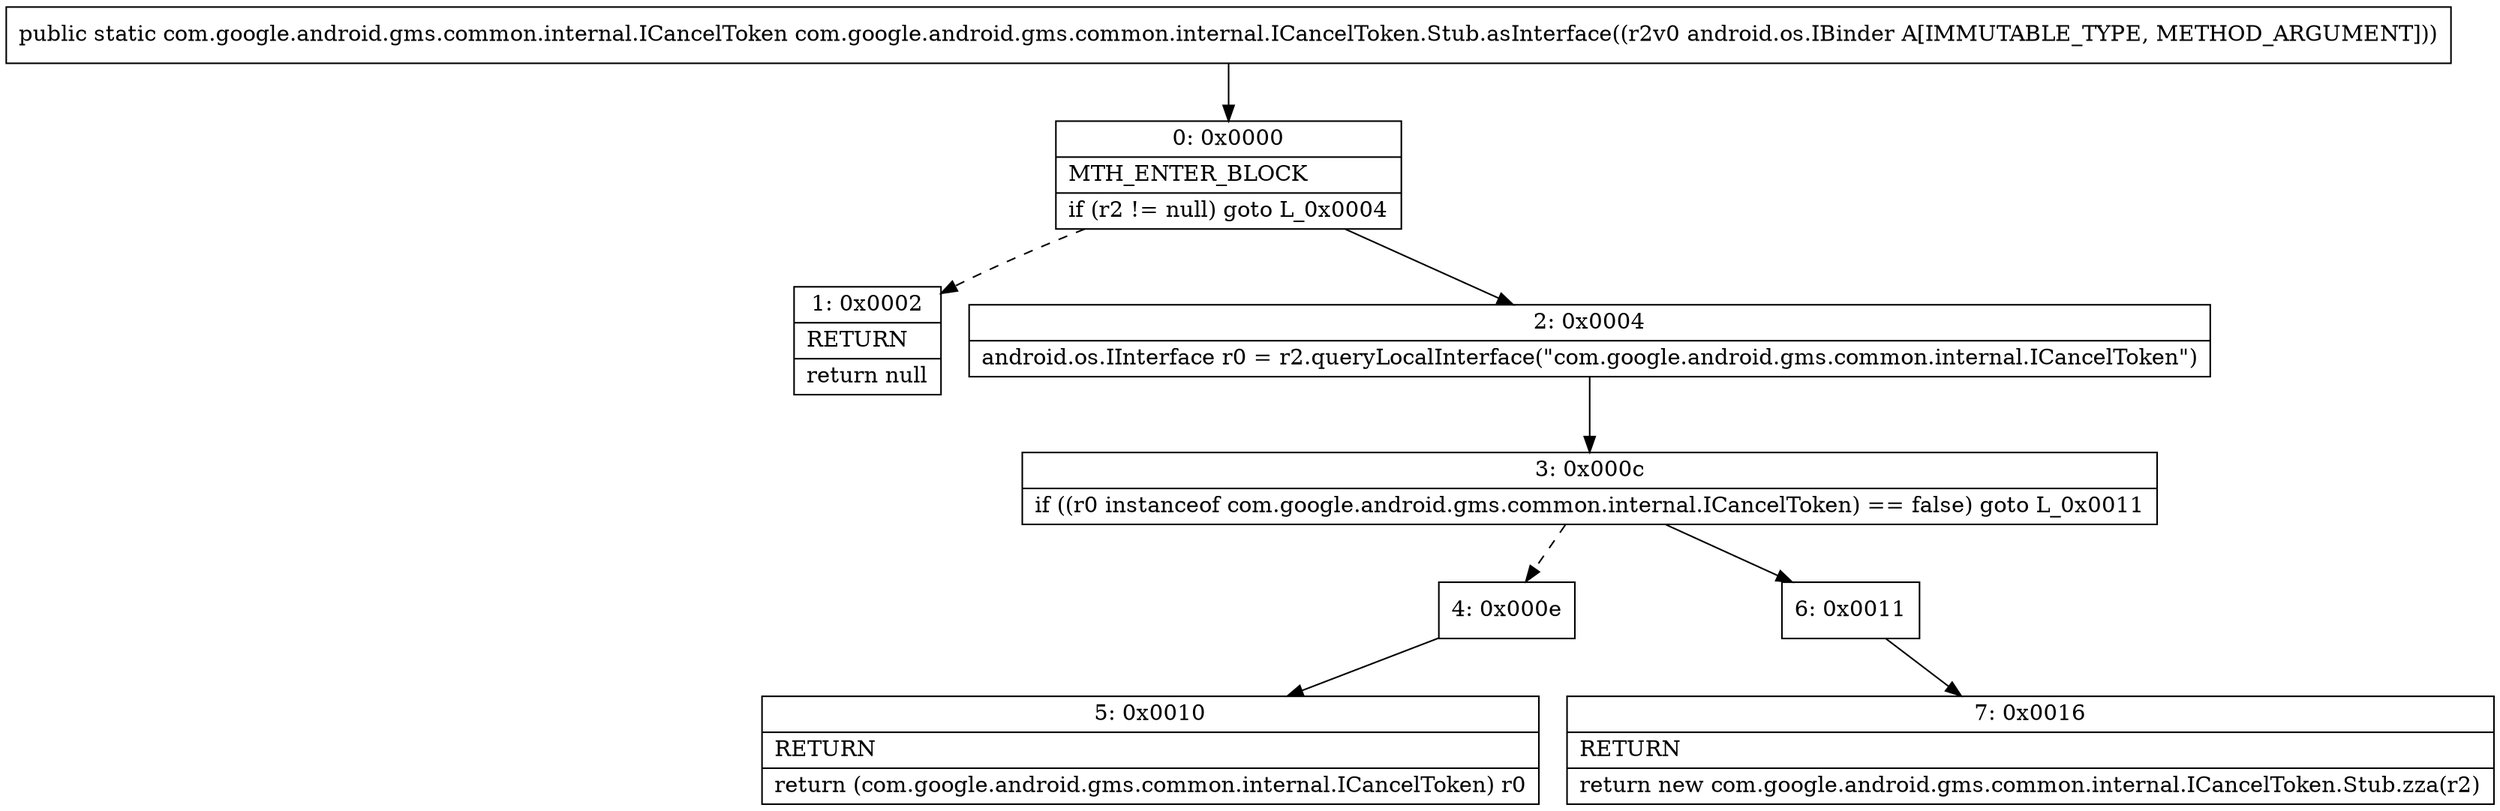 digraph "CFG forcom.google.android.gms.common.internal.ICancelToken.Stub.asInterface(Landroid\/os\/IBinder;)Lcom\/google\/android\/gms\/common\/internal\/ICancelToken;" {
Node_0 [shape=record,label="{0\:\ 0x0000|MTH_ENTER_BLOCK\l|if (r2 != null) goto L_0x0004\l}"];
Node_1 [shape=record,label="{1\:\ 0x0002|RETURN\l|return null\l}"];
Node_2 [shape=record,label="{2\:\ 0x0004|android.os.IInterface r0 = r2.queryLocalInterface(\"com.google.android.gms.common.internal.ICancelToken\")\l}"];
Node_3 [shape=record,label="{3\:\ 0x000c|if ((r0 instanceof com.google.android.gms.common.internal.ICancelToken) == false) goto L_0x0011\l}"];
Node_4 [shape=record,label="{4\:\ 0x000e}"];
Node_5 [shape=record,label="{5\:\ 0x0010|RETURN\l|return (com.google.android.gms.common.internal.ICancelToken) r0\l}"];
Node_6 [shape=record,label="{6\:\ 0x0011}"];
Node_7 [shape=record,label="{7\:\ 0x0016|RETURN\l|return new com.google.android.gms.common.internal.ICancelToken.Stub.zza(r2)\l}"];
MethodNode[shape=record,label="{public static com.google.android.gms.common.internal.ICancelToken com.google.android.gms.common.internal.ICancelToken.Stub.asInterface((r2v0 android.os.IBinder A[IMMUTABLE_TYPE, METHOD_ARGUMENT])) }"];
MethodNode -> Node_0;
Node_0 -> Node_1[style=dashed];
Node_0 -> Node_2;
Node_2 -> Node_3;
Node_3 -> Node_4[style=dashed];
Node_3 -> Node_6;
Node_4 -> Node_5;
Node_6 -> Node_7;
}

